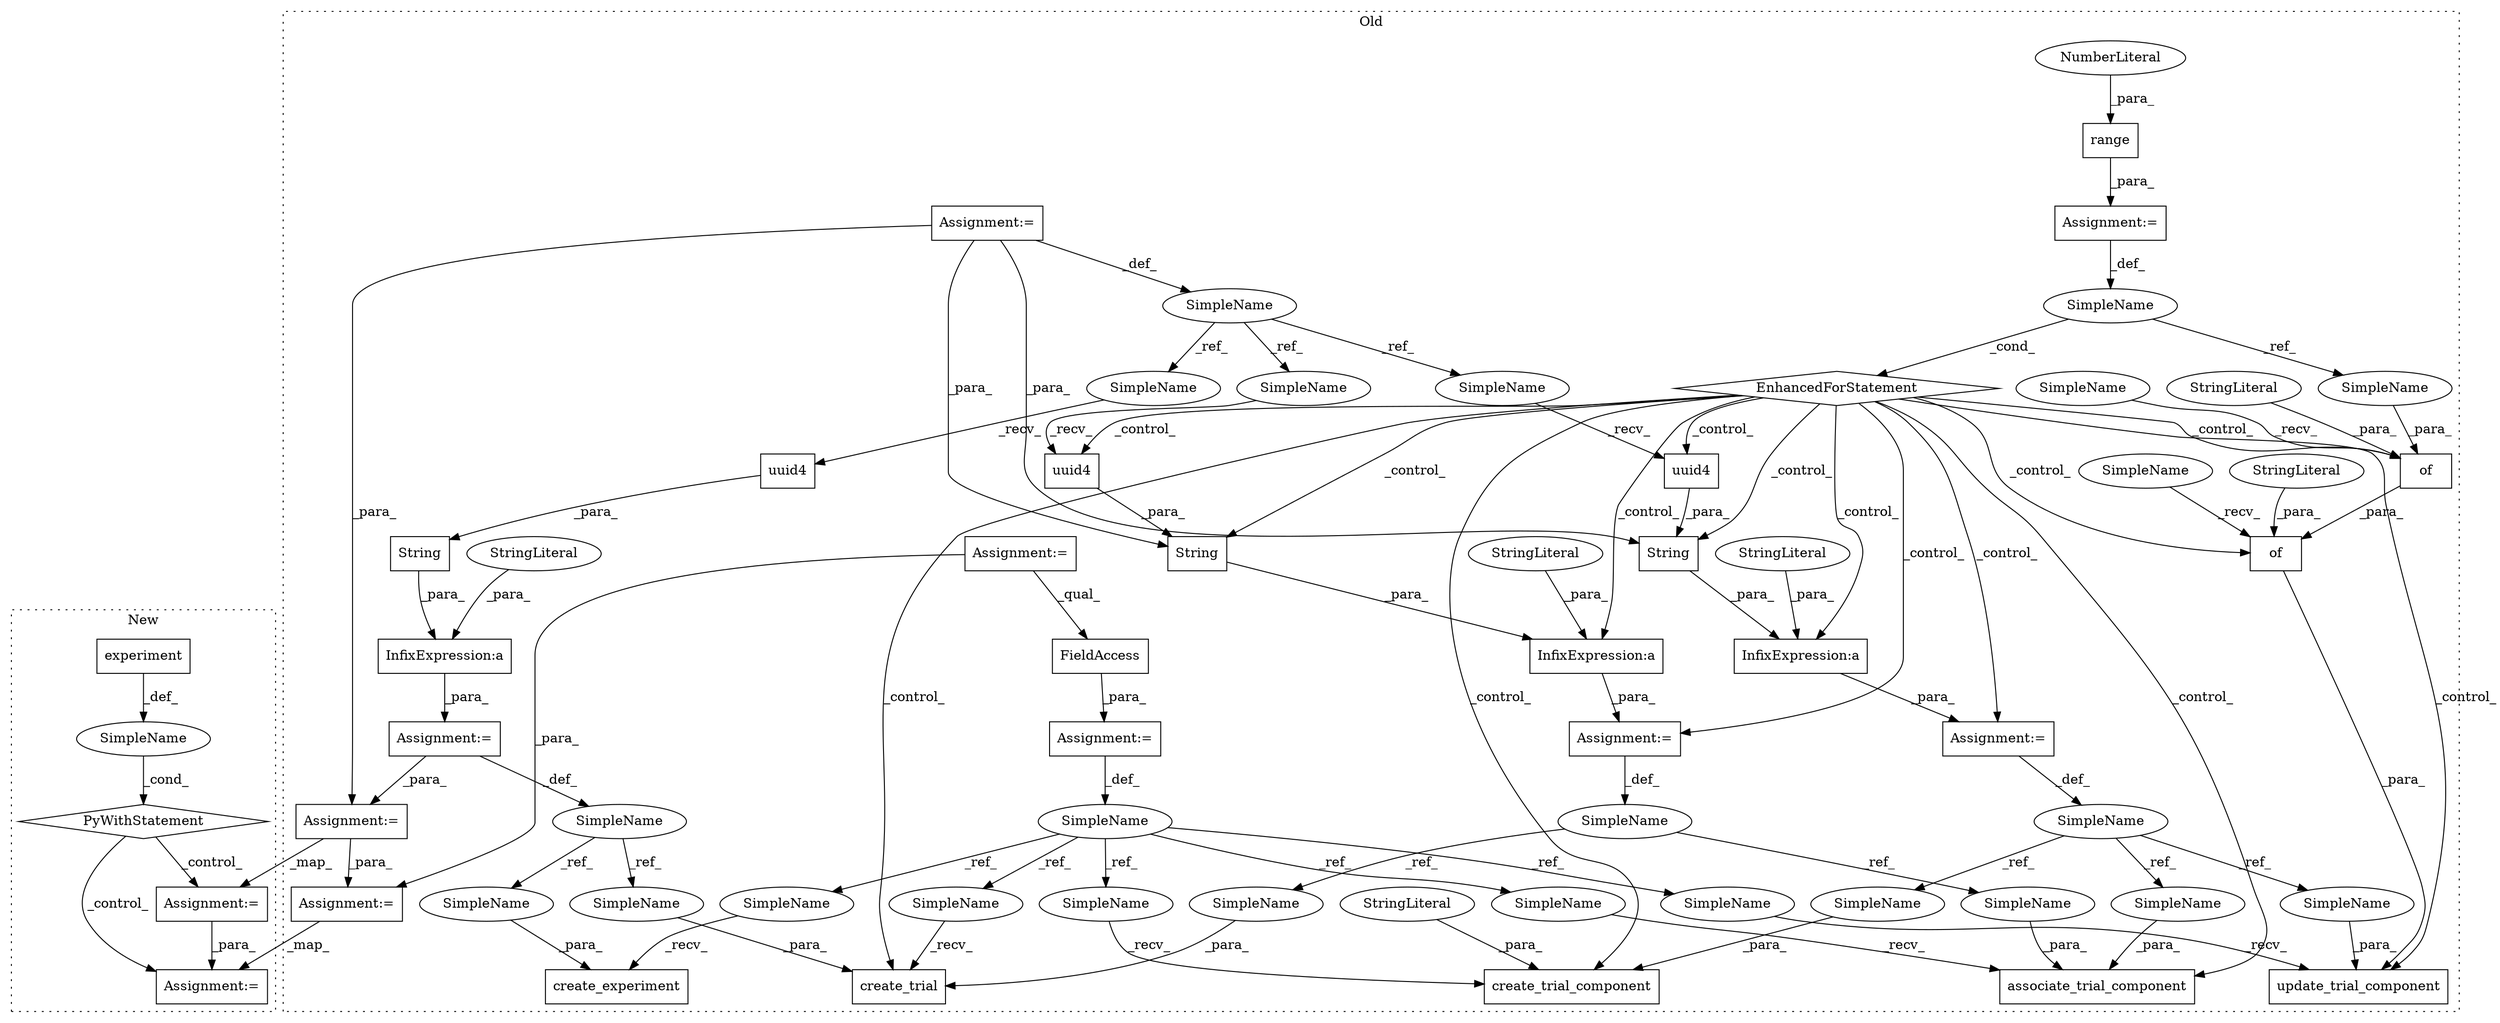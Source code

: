 digraph G {
subgraph cluster0 {
1 [label="of" a="32" s="6046,6078" l="3,1" shape="box"];
3 [label="SimpleName" a="42" s="5744" l="1" shape="ellipse"];
4 [label="uuid4" a="32" s="5802" l="7" shape="box"];
5 [label="InfixExpression:a" a="27" s="5787" l="3" shape="box"];
6 [label="InfixExpression:a" a="27" s="5897" l="3" shape="box"];
7 [label="SimpleName" a="42" s="5499" l="4" shape="ellipse"];
8 [label="uuid4" a="32" s="5912" l="7" shape="box"];
9 [label="EnhancedForStatement" a="70" s="5687,5757" l="53,2" shape="diamond"];
10 [label="update_trial_component" a="32" s="5998,6079" l="23,1" shape="box"];
12 [label="of" a="32" s="6059,6077" l="3,1" shape="box"];
13 [label="range" a="32" s="5748,5756" l="6,1" shape="box"];
14 [label="NumberLiteral" a="34" s="5754" l="2" shape="ellipse"];
15 [label="SimpleName" a="42" s="5542" l="2" shape="ellipse"];
16 [label="create_experiment" a="32" s="5647,5680" l="18,1" shape="box"];
17 [label="InfixExpression:a" a="27" s="5614" l="3" shape="box"];
18 [label="String" a="32" s="5790,5809" l="7,1" shape="box"];
19 [label="SimpleName" a="42" s="5870" l="20" shape="ellipse"];
20 [label="create_trial_component" a="32" s="5932,5986" l="23,1" shape="box"];
21 [label="associate_trial_component" a="32" s="6091,6148" l="26,1" shape="box"];
22 [label="create_trial" a="32" s="5822,5861" l="13,1" shape="box"];
23 [label="SimpleName" a="42" s="5585" l="15" shape="ellipse"];
24 [label="SimpleName" a="42" s="5767" l="10" shape="ellipse"];
25 [label="String" a="32" s="5617,5636" l="7,1" shape="box"];
26 [label="Assignment:=" a="7" s="5777" l="1" shape="box"];
27 [label="String" a="32" s="5900,5919" l="7,1" shape="box"];
28 [label="Assignment:=" a="7" s="5600" l="1" shape="box"];
29 [label="Assignment:=" a="7" s="5499" l="4" shape="box"];
32 [label="Assignment:=" a="7" s="6413" l="1" shape="box"];
33 [label="Assignment:=" a="7" s="5687,5757" l="53,2" shape="box"];
34 [label="StringLiteral" a="45" s="5892" l="5" shape="ellipse"];
35 [label="StringLiteral" a="45" s="6049" l="5" shape="ellipse"];
36 [label="Assignment:=" a="7" s="5890" l="1" shape="box"];
37 [label="Assignment:=" a="7" s="5342" l="17" shape="box"];
38 [label="FieldAccess" a="22" s="5545" l="34" shape="box"];
39 [label="StringLiteral" a="45" s="5976" l="10" shape="ellipse"];
40 [label="Assignment:=" a="7" s="5544" l="1" shape="box"];
41 [label="StringLiteral" a="45" s="5602" l="12" shape="ellipse"];
42 [label="StringLiteral" a="45" s="5779" l="8" shape="ellipse"];
43 [label="StringLiteral" a="45" s="6062" l="13" shape="ellipse"];
44 [label="uuid4" a="32" s="5629" l="7" shape="box"];
46 [label="Assignment:=" a="7" s="6191" l="1" shape="box"];
47 [label="SimpleName" a="42" s="6088" l="2" shape="ellipse"];
48 [label="SimpleName" a="42" s="5929" l="2" shape="ellipse"];
49 [label="SimpleName" a="42" s="5819" l="2" shape="ellipse"];
50 [label="SimpleName" a="42" s="5995" l="2" shape="ellipse"];
51 [label="SimpleName" a="42" s="5644" l="2" shape="ellipse"];
52 [label="SimpleName" a="42" s="6117" l="20" shape="ellipse"];
53 [label="SimpleName" a="42" s="6021" l="20" shape="ellipse"];
54 [label="SimpleName" a="42" s="5955" l="20" shape="ellipse"];
55 [label="SimpleName" a="42" s="6055" l="3" shape="ellipse"];
56 [label="SimpleName" a="42" s="6042" l="3" shape="ellipse"];
57 [label="SimpleName" a="42" s="5846" l="15" shape="ellipse"];
58 [label="SimpleName" a="42" s="5665" l="15" shape="ellipse"];
59 [label="SimpleName" a="42" s="5797" l="4" shape="ellipse"];
60 [label="SimpleName" a="42" s="5907" l="4" shape="ellipse"];
61 [label="SimpleName" a="42" s="5624" l="4" shape="ellipse"];
62 [label="SimpleName" a="42" s="6076" l="1" shape="ellipse"];
63 [label="SimpleName" a="42" s="5835" l="10" shape="ellipse"];
64 [label="SimpleName" a="42" s="6138" l="10" shape="ellipse"];
label = "Old";
style="dotted";
}
subgraph cluster1 {
2 [label="experiment" a="32" s="3679,3707" l="11,1" shape="box"];
11 [label="PyWithStatement" a="104" s="3669,3708" l="10,2" shape="diamond"];
30 [label="SimpleName" a="42" s="" l="" shape="ellipse"];
31 [label="Assignment:=" a="7" s="3979" l="1" shape="box"];
45 [label="Assignment:=" a="7" s="3755" l="1" shape="box"];
label = "New";
style="dotted";
}
1 -> 10 [label="_para_"];
2 -> 30 [label="_def_"];
3 -> 62 [label="_ref_"];
3 -> 9 [label="_cond_"];
4 -> 18 [label="_para_"];
5 -> 26 [label="_para_"];
6 -> 36 [label="_para_"];
7 -> 59 [label="_ref_"];
7 -> 61 [label="_ref_"];
7 -> 60 [label="_ref_"];
8 -> 27 [label="_para_"];
9 -> 10 [label="_control_"];
9 -> 20 [label="_control_"];
9 -> 22 [label="_control_"];
9 -> 21 [label="_control_"];
9 -> 5 [label="_control_"];
9 -> 6 [label="_control_"];
9 -> 8 [label="_control_"];
9 -> 4 [label="_control_"];
9 -> 26 [label="_control_"];
9 -> 12 [label="_control_"];
9 -> 18 [label="_control_"];
9 -> 1 [label="_control_"];
9 -> 27 [label="_control_"];
9 -> 36 [label="_control_"];
11 -> 45 [label="_control_"];
11 -> 31 [label="_control_"];
12 -> 1 [label="_para_"];
13 -> 33 [label="_para_"];
14 -> 13 [label="_para_"];
15 -> 50 [label="_ref_"];
15 -> 47 [label="_ref_"];
15 -> 51 [label="_ref_"];
15 -> 48 [label="_ref_"];
15 -> 49 [label="_ref_"];
17 -> 28 [label="_para_"];
18 -> 5 [label="_para_"];
19 -> 52 [label="_ref_"];
19 -> 53 [label="_ref_"];
19 -> 54 [label="_ref_"];
23 -> 57 [label="_ref_"];
23 -> 58 [label="_ref_"];
24 -> 63 [label="_ref_"];
24 -> 64 [label="_ref_"];
25 -> 17 [label="_para_"];
26 -> 24 [label="_def_"];
27 -> 6 [label="_para_"];
28 -> 46 [label="_para_"];
28 -> 23 [label="_def_"];
29 -> 46 [label="_para_"];
29 -> 7 [label="_def_"];
29 -> 27 [label="_para_"];
29 -> 18 [label="_para_"];
30 -> 11 [label="_cond_"];
32 -> 31 [label="_map_"];
33 -> 3 [label="_def_"];
34 -> 6 [label="_para_"];
35 -> 1 [label="_para_"];
36 -> 19 [label="_def_"];
37 -> 32 [label="_para_"];
37 -> 38 [label="_qual_"];
38 -> 40 [label="_para_"];
39 -> 20 [label="_para_"];
40 -> 15 [label="_def_"];
41 -> 17 [label="_para_"];
42 -> 5 [label="_para_"];
43 -> 12 [label="_para_"];
44 -> 25 [label="_para_"];
45 -> 31 [label="_para_"];
46 -> 45 [label="_map_"];
46 -> 32 [label="_para_"];
47 -> 21 [label="_recv_"];
48 -> 20 [label="_recv_"];
49 -> 22 [label="_recv_"];
50 -> 10 [label="_recv_"];
51 -> 16 [label="_recv_"];
52 -> 21 [label="_para_"];
53 -> 10 [label="_para_"];
54 -> 20 [label="_para_"];
55 -> 12 [label="_recv_"];
56 -> 1 [label="_recv_"];
57 -> 22 [label="_para_"];
58 -> 16 [label="_para_"];
59 -> 4 [label="_recv_"];
60 -> 8 [label="_recv_"];
61 -> 44 [label="_recv_"];
62 -> 12 [label="_para_"];
63 -> 22 [label="_para_"];
64 -> 21 [label="_para_"];
}